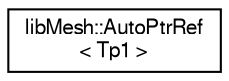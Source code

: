 digraph "Graphical Class Hierarchy"
{
  edge [fontname="FreeSans",fontsize="10",labelfontname="FreeSans",labelfontsize="10"];
  node [fontname="FreeSans",fontsize="10",shape=record];
  rankdir="LR";
  Node1 [label="libMesh::AutoPtrRef\l\< Tp1 \>",height=0.2,width=0.4,color="black", fillcolor="white", style="filled",URL="$structlibMesh_1_1AutoPtrRef.html"];
}
